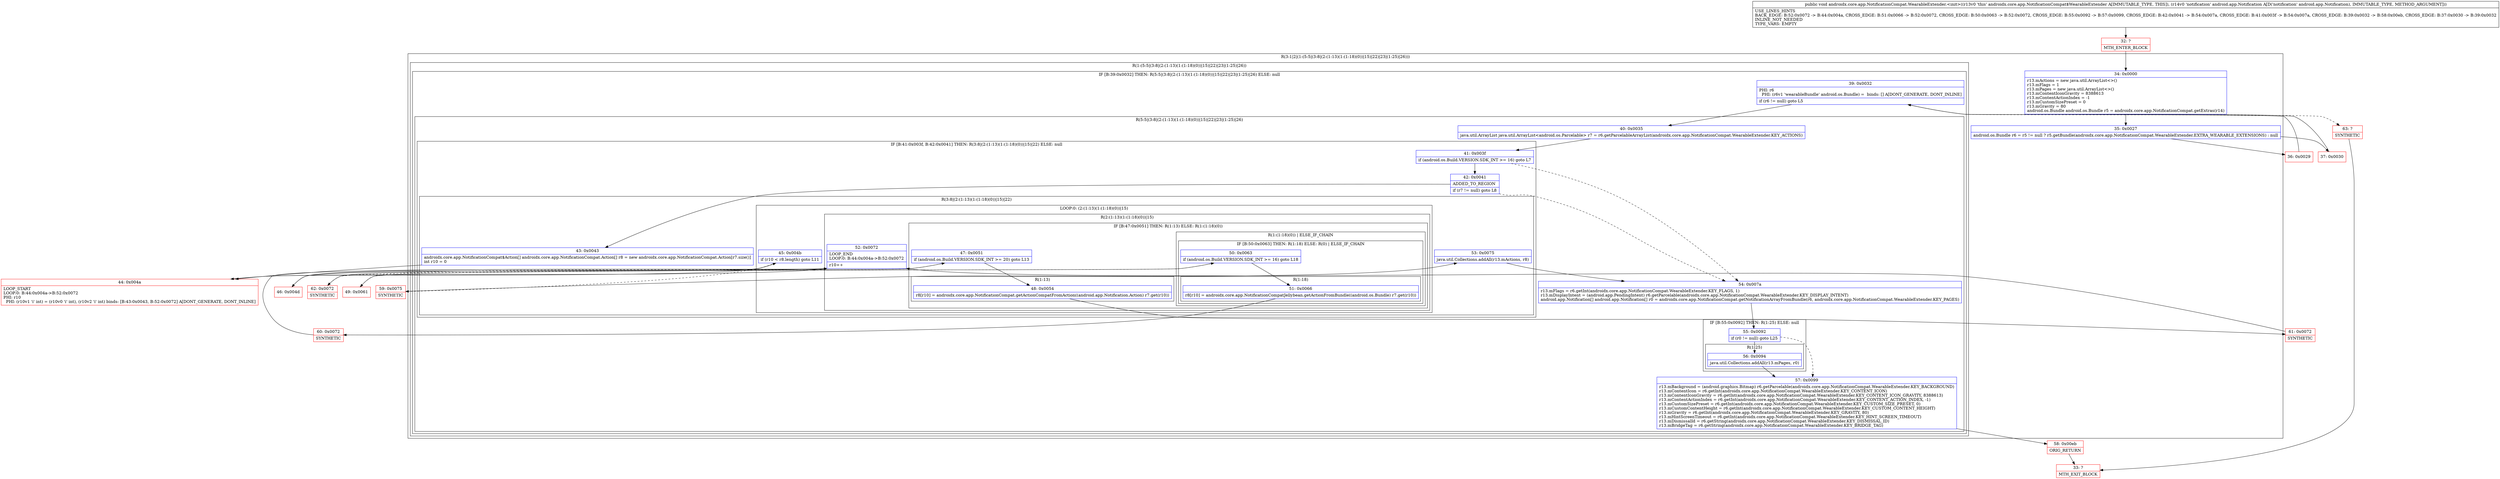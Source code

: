 digraph "CFG forandroidx.core.app.NotificationCompat.WearableExtender.\<init\>(Landroid\/app\/Notification;)V" {
subgraph cluster_Region_548576382 {
label = "R(3:1|2|(1:(5:5|(3:8|(2:(1:13)(1:(1:18)(0))|15)|22)|23|(1:25)|26)))";
node [shape=record,color=blue];
Node_34 [shape=record,label="{34\:\ 0x0000|r13.mActions = new java.util.ArrayList\<\>()\lr13.mFlags = 1\lr13.mPages = new java.util.ArrayList\<\>()\lr13.mContentIconGravity = 8388613\lr13.mContentActionIndex = \-1\lr13.mCustomSizePreset = 0\lr13.mGravity = 80\landroid.os.Bundle android.os.Bundle r5 = androidx.core.app.NotificationCompat.getExtras(r14)\l}"];
Node_35 [shape=record,label="{35\:\ 0x0027|android.os.Bundle r6 = r5 != null ? r5.getBundle(androidx.core.app.NotificationCompat.WearableExtender.EXTRA_WEARABLE_EXTENSIONS) : null\l}"];
subgraph cluster_Region_2004341957 {
label = "R(1:(5:5|(3:8|(2:(1:13)(1:(1:18)(0))|15)|22)|23|(1:25)|26))";
node [shape=record,color=blue];
subgraph cluster_IfRegion_201003822 {
label = "IF [B:39:0x0032] THEN: R(5:5|(3:8|(2:(1:13)(1:(1:18)(0))|15)|22)|23|(1:25)|26) ELSE: null";
node [shape=record,color=blue];
Node_39 [shape=record,label="{39\:\ 0x0032|PHI: r6 \l  PHI: (r6v1 'wearableBundle' android.os.Bundle) =  binds: [] A[DONT_GENERATE, DONT_INLINE]\l|if (r6 != null) goto L5\l}"];
subgraph cluster_Region_1720809854 {
label = "R(5:5|(3:8|(2:(1:13)(1:(1:18)(0))|15)|22)|23|(1:25)|26)";
node [shape=record,color=blue];
Node_40 [shape=record,label="{40\:\ 0x0035|java.util.ArrayList java.util.ArrayList\<android.os.Parcelable\> r7 = r6.getParcelableArrayList(androidx.core.app.NotificationCompat.WearableExtender.KEY_ACTIONS)\l}"];
subgraph cluster_IfRegion_950559962 {
label = "IF [B:41:0x003f, B:42:0x0041] THEN: R(3:8|(2:(1:13)(1:(1:18)(0))|15)|22) ELSE: null";
node [shape=record,color=blue];
Node_41 [shape=record,label="{41\:\ 0x003f|if (android.os.Build.VERSION.SDK_INT \>= 16) goto L7\l}"];
Node_42 [shape=record,label="{42\:\ 0x0041|ADDED_TO_REGION\l|if (r7 != null) goto L8\l}"];
subgraph cluster_Region_206393053 {
label = "R(3:8|(2:(1:13)(1:(1:18)(0))|15)|22)";
node [shape=record,color=blue];
Node_43 [shape=record,label="{43\:\ 0x0043|androidx.core.app.NotificationCompat$Action[] androidx.core.app.NotificationCompat.Action[] r8 = new androidx.core.app.NotificationCompat.Action[r7.size()]\lint r10 = 0\l}"];
subgraph cluster_LoopRegion_315797769 {
label = "LOOP:0: (2:(1:13)(1:(1:18)(0))|15)";
node [shape=record,color=blue];
Node_45 [shape=record,label="{45\:\ 0x004b|if (r10 \< r8.length) goto L11\l}"];
subgraph cluster_Region_2085082828 {
label = "R(2:(1:13)(1:(1:18)(0))|15)";
node [shape=record,color=blue];
subgraph cluster_IfRegion_1964317331 {
label = "IF [B:47:0x0051] THEN: R(1:13) ELSE: R(1:(1:18)(0))";
node [shape=record,color=blue];
Node_47 [shape=record,label="{47\:\ 0x0051|if (android.os.Build.VERSION.SDK_INT \>= 20) goto L13\l}"];
subgraph cluster_Region_1601981977 {
label = "R(1:13)";
node [shape=record,color=blue];
Node_48 [shape=record,label="{48\:\ 0x0054|r8[r10] = androidx.core.app.NotificationCompat.getActionCompatFromAction((android.app.Notification.Action) r7.get(r10))\l}"];
}
subgraph cluster_Region_884374309 {
label = "R(1:(1:18)(0)) | ELSE_IF_CHAIN\l";
node [shape=record,color=blue];
subgraph cluster_IfRegion_991416326 {
label = "IF [B:50:0x0063] THEN: R(1:18) ELSE: R(0) | ELSE_IF_CHAIN\l";
node [shape=record,color=blue];
Node_50 [shape=record,label="{50\:\ 0x0063|if (android.os.Build.VERSION.SDK_INT \>= 16) goto L18\l}"];
subgraph cluster_Region_843814401 {
label = "R(1:18)";
node [shape=record,color=blue];
Node_51 [shape=record,label="{51\:\ 0x0066|r8[r10] = androidx.core.app.NotificationCompatJellybean.getActionFromBundle((android.os.Bundle) r7.get(r10))\l}"];
}
subgraph cluster_Region_1922038365 {
label = "R(0)";
node [shape=record,color=blue];
}
}
}
}
Node_52 [shape=record,label="{52\:\ 0x0072|LOOP_END\lLOOP:0: B:44:0x004a\-\>B:52:0x0072\l|r10++\l}"];
}
}
Node_53 [shape=record,label="{53\:\ 0x0075|java.util.Collections.addAll(r13.mActions, r8)\l}"];
}
}
Node_54 [shape=record,label="{54\:\ 0x007a|r13.mFlags = r6.getInt(androidx.core.app.NotificationCompat.WearableExtender.KEY_FLAGS, 1)\lr13.mDisplayIntent = (android.app.PendingIntent) r6.getParcelable(androidx.core.app.NotificationCompat.WearableExtender.KEY_DISPLAY_INTENT)\landroid.app.Notification[] android.app.Notification[] r0 = androidx.core.app.NotificationCompat.getNotificationArrayFromBundle(r6, androidx.core.app.NotificationCompat.WearableExtender.KEY_PAGES)\l}"];
subgraph cluster_IfRegion_1228843558 {
label = "IF [B:55:0x0092] THEN: R(1:25) ELSE: null";
node [shape=record,color=blue];
Node_55 [shape=record,label="{55\:\ 0x0092|if (r0 != null) goto L25\l}"];
subgraph cluster_Region_795029114 {
label = "R(1:25)";
node [shape=record,color=blue];
Node_56 [shape=record,label="{56\:\ 0x0094|java.util.Collections.addAll(r13.mPages, r0)\l}"];
}
}
Node_57 [shape=record,label="{57\:\ 0x0099|r13.mBackground = (android.graphics.Bitmap) r6.getParcelable(androidx.core.app.NotificationCompat.WearableExtender.KEY_BACKGROUND)\lr13.mContentIcon = r6.getInt(androidx.core.app.NotificationCompat.WearableExtender.KEY_CONTENT_ICON)\lr13.mContentIconGravity = r6.getInt(androidx.core.app.NotificationCompat.WearableExtender.KEY_CONTENT_ICON_GRAVITY, 8388613)\lr13.mContentActionIndex = r6.getInt(androidx.core.app.NotificationCompat.WearableExtender.KEY_CONTENT_ACTION_INDEX, \-1)\lr13.mCustomSizePreset = r6.getInt(androidx.core.app.NotificationCompat.WearableExtender.KEY_CUSTOM_SIZE_PRESET, 0)\lr13.mCustomContentHeight = r6.getInt(androidx.core.app.NotificationCompat.WearableExtender.KEY_CUSTOM_CONTENT_HEIGHT)\lr13.mGravity = r6.getInt(androidx.core.app.NotificationCompat.WearableExtender.KEY_GRAVITY, 80)\lr13.mHintScreenTimeout = r6.getInt(androidx.core.app.NotificationCompat.WearableExtender.KEY_HINT_SCREEN_TIMEOUT)\lr13.mDismissalId = r6.getString(androidx.core.app.NotificationCompat.WearableExtender.KEY_DISMISSAL_ID)\lr13.mBridgeTag = r6.getString(androidx.core.app.NotificationCompat.WearableExtender.KEY_BRIDGE_TAG)\l}"];
}
}
}
}
Node_32 [shape=record,color=red,label="{32\:\ ?|MTH_ENTER_BLOCK\l}"];
Node_36 [shape=record,color=red,label="{36\:\ 0x0029}"];
Node_44 [shape=record,color=red,label="{44\:\ 0x004a|LOOP_START\lLOOP:0: B:44:0x004a\-\>B:52:0x0072\lPHI: r10 \l  PHI: (r10v1 'i' int) = (r10v0 'i' int), (r10v2 'i' int) binds: [B:43:0x0043, B:52:0x0072] A[DONT_GENERATE, DONT_INLINE]\l}"];
Node_46 [shape=record,color=red,label="{46\:\ 0x004d}"];
Node_61 [shape=record,color=red,label="{61\:\ 0x0072|SYNTHETIC\l}"];
Node_49 [shape=record,color=red,label="{49\:\ 0x0061}"];
Node_60 [shape=record,color=red,label="{60\:\ 0x0072|SYNTHETIC\l}"];
Node_62 [shape=record,color=red,label="{62\:\ 0x0072|SYNTHETIC\l}"];
Node_59 [shape=record,color=red,label="{59\:\ 0x0075|SYNTHETIC\l}"];
Node_58 [shape=record,color=red,label="{58\:\ 0x00eb|ORIG_RETURN\l}"];
Node_33 [shape=record,color=red,label="{33\:\ ?|MTH_EXIT_BLOCK\l}"];
Node_63 [shape=record,color=red,label="{63\:\ ?|SYNTHETIC\l}"];
Node_37 [shape=record,color=red,label="{37\:\ 0x0030}"];
MethodNode[shape=record,label="{public void androidx.core.app.NotificationCompat.WearableExtender.\<init\>((r13v0 'this' androidx.core.app.NotificationCompat$WearableExtender A[IMMUTABLE_TYPE, THIS]), (r14v0 'notification' android.app.Notification A[D('notification' android.app.Notification), IMMUTABLE_TYPE, METHOD_ARGUMENT]))  | USE_LINES_HINTS\lBACK_EDGE: B:52:0x0072 \-\> B:44:0x004a, CROSS_EDGE: B:51:0x0066 \-\> B:52:0x0072, CROSS_EDGE: B:50:0x0063 \-\> B:52:0x0072, CROSS_EDGE: B:55:0x0092 \-\> B:57:0x0099, CROSS_EDGE: B:42:0x0041 \-\> B:54:0x007a, CROSS_EDGE: B:41:0x003f \-\> B:54:0x007a, CROSS_EDGE: B:39:0x0032 \-\> B:58:0x00eb, CROSS_EDGE: B:37:0x0030 \-\> B:39:0x0032\lINLINE_NOT_NEEDED\lTYPE_VARS: EMPTY\l}"];
MethodNode -> Node_32;Node_34 -> Node_35;
Node_35 -> Node_36;
Node_35 -> Node_37;
Node_39 -> Node_40;
Node_39 -> Node_63[style=dashed];
Node_40 -> Node_41;
Node_41 -> Node_42;
Node_41 -> Node_54[style=dashed];
Node_42 -> Node_43;
Node_42 -> Node_54[style=dashed];
Node_43 -> Node_44;
Node_45 -> Node_46;
Node_45 -> Node_59[style=dashed];
Node_47 -> Node_48;
Node_47 -> Node_49[style=dashed];
Node_48 -> Node_61;
Node_50 -> Node_51;
Node_50 -> Node_62[style=dashed];
Node_51 -> Node_60;
Node_52 -> Node_44;
Node_53 -> Node_54;
Node_54 -> Node_55;
Node_55 -> Node_56;
Node_55 -> Node_57[style=dashed];
Node_56 -> Node_57;
Node_57 -> Node_58;
Node_32 -> Node_34;
Node_36 -> Node_39;
Node_44 -> Node_45;
Node_46 -> Node_47;
Node_61 -> Node_52;
Node_49 -> Node_50;
Node_60 -> Node_52;
Node_62 -> Node_52;
Node_59 -> Node_53;
Node_58 -> Node_33;
Node_63 -> Node_33;
Node_37 -> Node_39;
}

